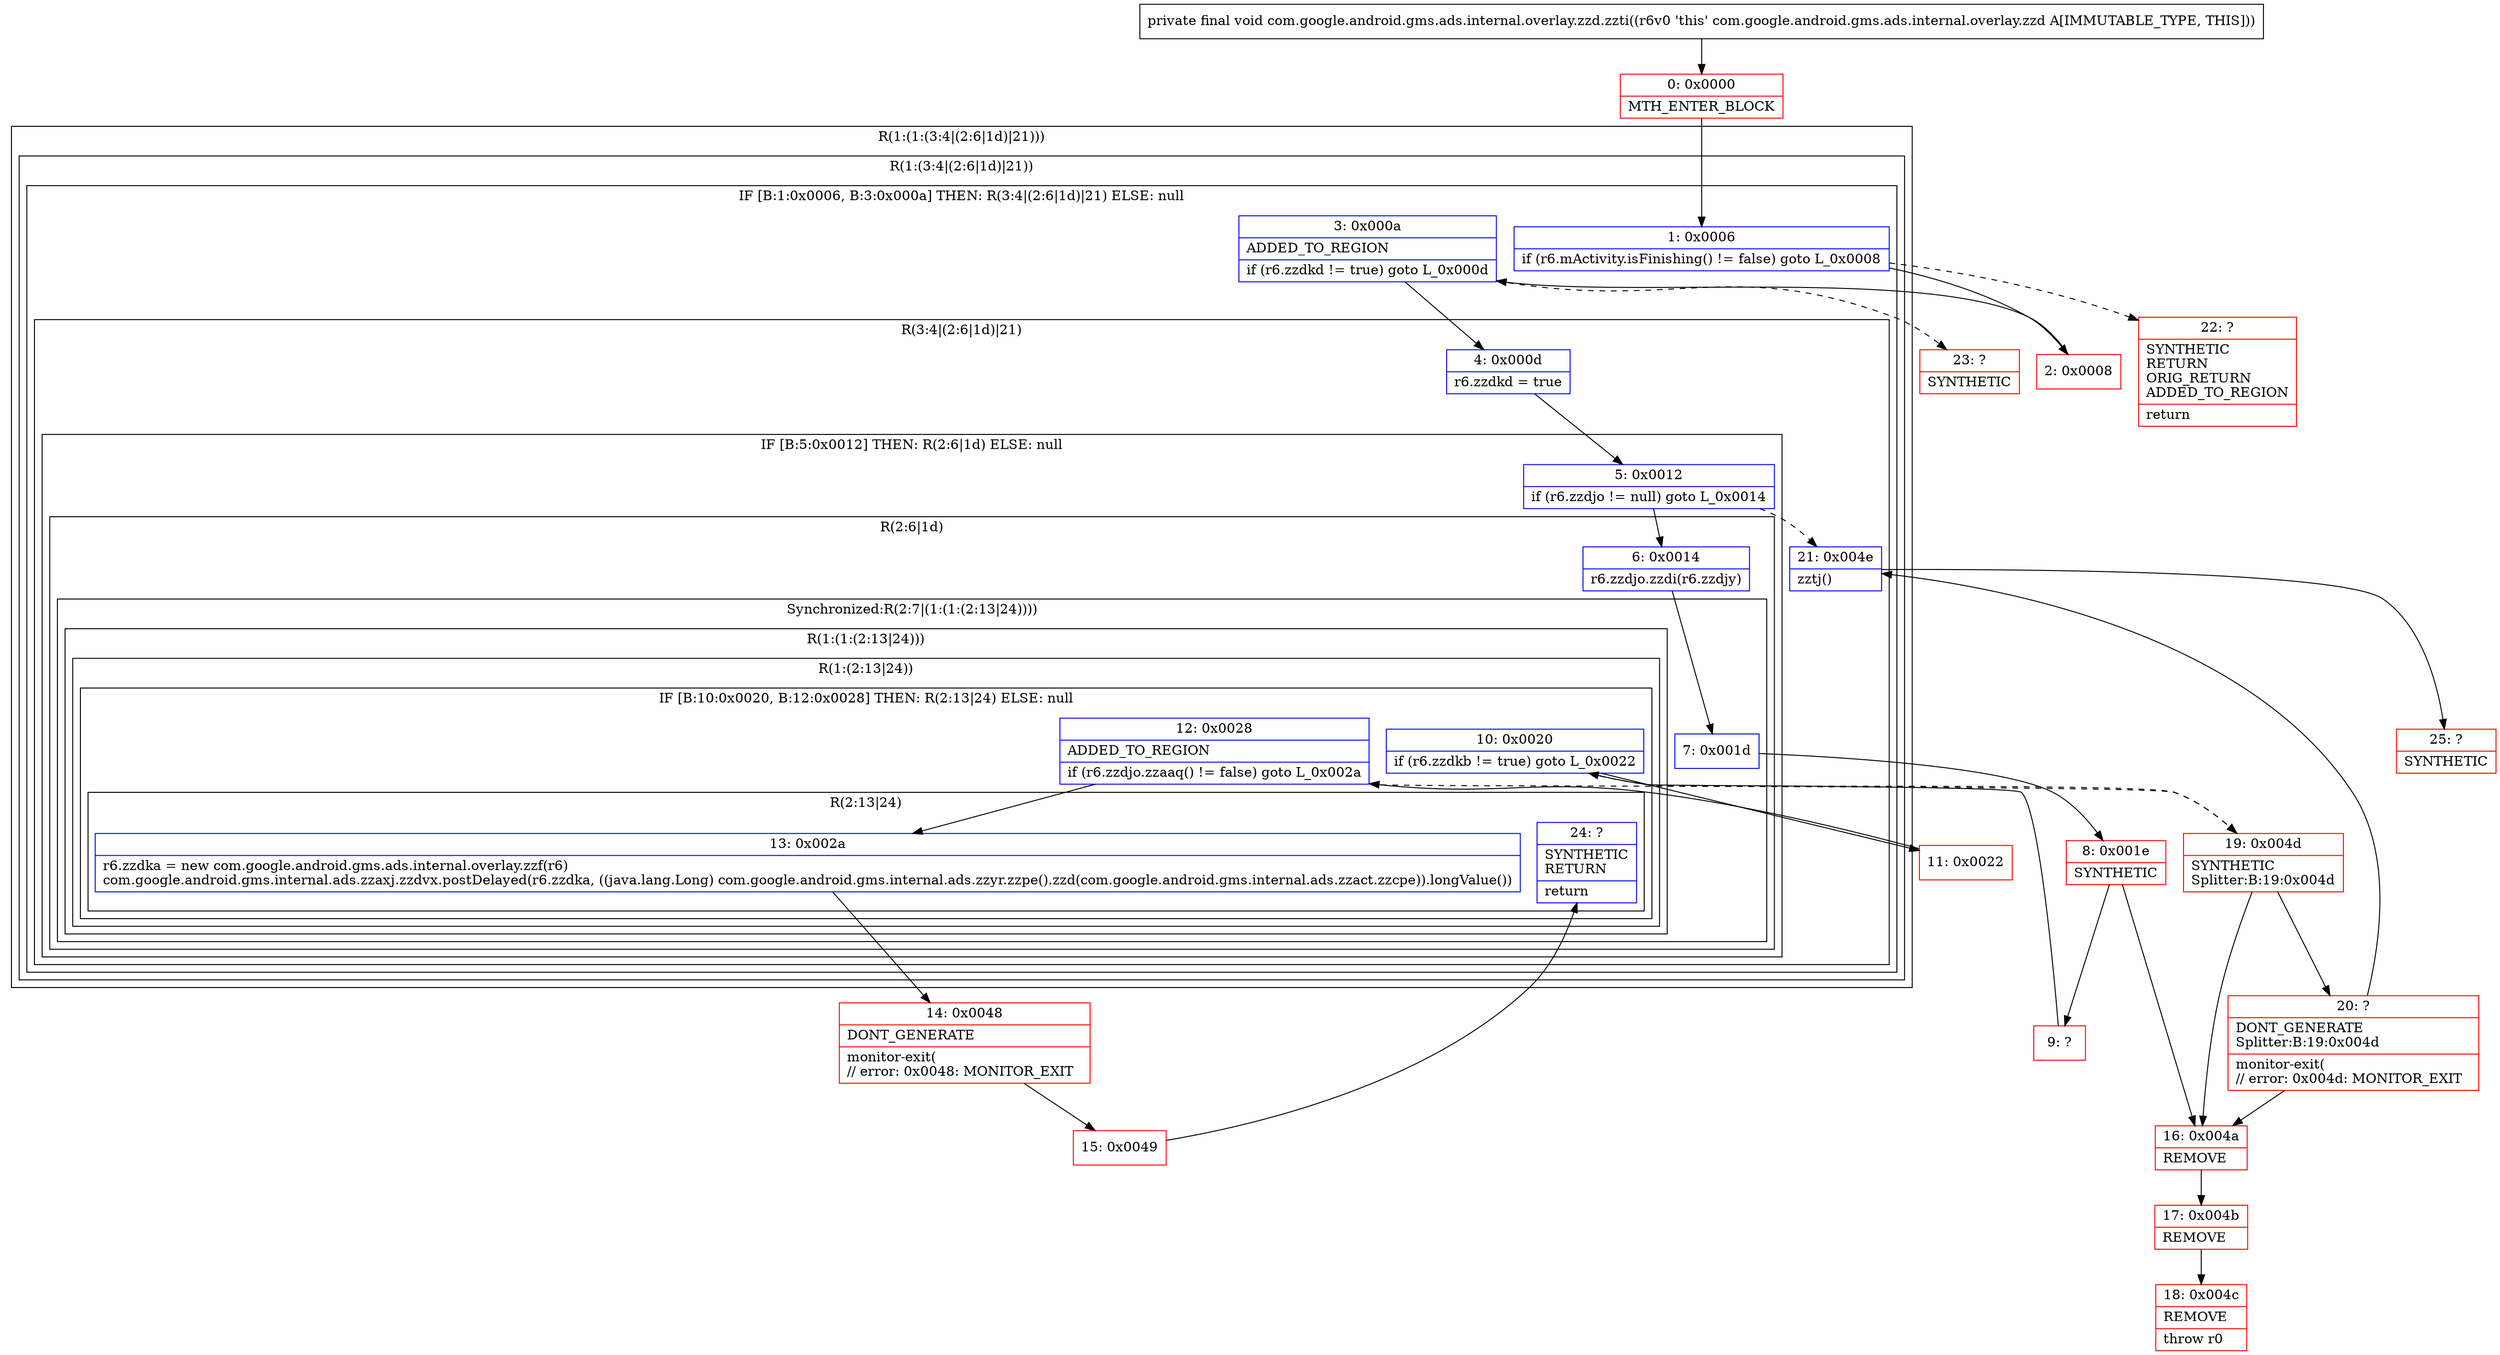 digraph "CFG forcom.google.android.gms.ads.internal.overlay.zzd.zzti()V" {
subgraph cluster_Region_189518657 {
label = "R(1:(1:(3:4|(2:6|1d)|21)))";
node [shape=record,color=blue];
subgraph cluster_Region_1971809382 {
label = "R(1:(3:4|(2:6|1d)|21))";
node [shape=record,color=blue];
subgraph cluster_IfRegion_791364867 {
label = "IF [B:1:0x0006, B:3:0x000a] THEN: R(3:4|(2:6|1d)|21) ELSE: null";
node [shape=record,color=blue];
Node_1 [shape=record,label="{1\:\ 0x0006|if (r6.mActivity.isFinishing() != false) goto L_0x0008\l}"];
Node_3 [shape=record,label="{3\:\ 0x000a|ADDED_TO_REGION\l|if (r6.zzdkd != true) goto L_0x000d\l}"];
subgraph cluster_Region_164529029 {
label = "R(3:4|(2:6|1d)|21)";
node [shape=record,color=blue];
Node_4 [shape=record,label="{4\:\ 0x000d|r6.zzdkd = true\l}"];
subgraph cluster_IfRegion_1556776998 {
label = "IF [B:5:0x0012] THEN: R(2:6|1d) ELSE: null";
node [shape=record,color=blue];
Node_5 [shape=record,label="{5\:\ 0x0012|if (r6.zzdjo != null) goto L_0x0014\l}"];
subgraph cluster_Region_316681093 {
label = "R(2:6|1d)";
node [shape=record,color=blue];
Node_6 [shape=record,label="{6\:\ 0x0014|r6.zzdjo.zzdi(r6.zzdjy)\l}"];
subgraph cluster_SynchronizedRegion_1729525639 {
label = "Synchronized:R(2:7|(1:(1:(2:13|24))))";
node [shape=record,color=blue];
Node_7 [shape=record,label="{7\:\ 0x001d}"];
subgraph cluster_Region_448336459 {
label = "R(1:(1:(2:13|24)))";
node [shape=record,color=blue];
subgraph cluster_Region_314192514 {
label = "R(1:(2:13|24))";
node [shape=record,color=blue];
subgraph cluster_IfRegion_18190163 {
label = "IF [B:10:0x0020, B:12:0x0028] THEN: R(2:13|24) ELSE: null";
node [shape=record,color=blue];
Node_10 [shape=record,label="{10\:\ 0x0020|if (r6.zzdkb != true) goto L_0x0022\l}"];
Node_12 [shape=record,label="{12\:\ 0x0028|ADDED_TO_REGION\l|if (r6.zzdjo.zzaaq() != false) goto L_0x002a\l}"];
subgraph cluster_Region_1441491641 {
label = "R(2:13|24)";
node [shape=record,color=blue];
Node_13 [shape=record,label="{13\:\ 0x002a|r6.zzdka = new com.google.android.gms.ads.internal.overlay.zzf(r6)\lcom.google.android.gms.internal.ads.zzaxj.zzdvx.postDelayed(r6.zzdka, ((java.lang.Long) com.google.android.gms.internal.ads.zzyr.zzpe().zzd(com.google.android.gms.internal.ads.zzact.zzcpe)).longValue())\l}"];
Node_24 [shape=record,label="{24\:\ ?|SYNTHETIC\lRETURN\l|return\l}"];
}
}
}
}
}
}
}
Node_21 [shape=record,label="{21\:\ 0x004e|zztj()\l}"];
}
}
}
}
Node_0 [shape=record,color=red,label="{0\:\ 0x0000|MTH_ENTER_BLOCK\l}"];
Node_2 [shape=record,color=red,label="{2\:\ 0x0008}"];
Node_8 [shape=record,color=red,label="{8\:\ 0x001e|SYNTHETIC\l}"];
Node_9 [shape=record,color=red,label="{9\:\ ?}"];
Node_11 [shape=record,color=red,label="{11\:\ 0x0022}"];
Node_14 [shape=record,color=red,label="{14\:\ 0x0048|DONT_GENERATE\l|monitor\-exit(\l\/\/ error: 0x0048: MONITOR_EXIT  \l}"];
Node_15 [shape=record,color=red,label="{15\:\ 0x0049}"];
Node_16 [shape=record,color=red,label="{16\:\ 0x004a|REMOVE\l}"];
Node_17 [shape=record,color=red,label="{17\:\ 0x004b|REMOVE\l}"];
Node_18 [shape=record,color=red,label="{18\:\ 0x004c|REMOVE\l|throw r0\l}"];
Node_19 [shape=record,color=red,label="{19\:\ 0x004d|SYNTHETIC\lSplitter:B:19:0x004d\l}"];
Node_20 [shape=record,color=red,label="{20\:\ ?|DONT_GENERATE\lSplitter:B:19:0x004d\l|monitor\-exit(\l\/\/ error: 0x004d: MONITOR_EXIT  \l}"];
Node_22 [shape=record,color=red,label="{22\:\ ?|SYNTHETIC\lRETURN\lORIG_RETURN\lADDED_TO_REGION\l|return\l}"];
Node_23 [shape=record,color=red,label="{23\:\ ?|SYNTHETIC\l}"];
Node_25 [shape=record,color=red,label="{25\:\ ?|SYNTHETIC\l}"];
MethodNode[shape=record,label="{private final void com.google.android.gms.ads.internal.overlay.zzd.zzti((r6v0 'this' com.google.android.gms.ads.internal.overlay.zzd A[IMMUTABLE_TYPE, THIS])) }"];
MethodNode -> Node_0;
Node_1 -> Node_2;
Node_1 -> Node_22[style=dashed];
Node_3 -> Node_4;
Node_3 -> Node_23[style=dashed];
Node_4 -> Node_5;
Node_5 -> Node_6;
Node_5 -> Node_21[style=dashed];
Node_6 -> Node_7;
Node_7 -> Node_8;
Node_10 -> Node_11;
Node_10 -> Node_19[style=dashed];
Node_12 -> Node_13;
Node_12 -> Node_19[style=dashed];
Node_13 -> Node_14;
Node_21 -> Node_25;
Node_0 -> Node_1;
Node_2 -> Node_3;
Node_8 -> Node_9;
Node_8 -> Node_16;
Node_9 -> Node_10;
Node_11 -> Node_12;
Node_14 -> Node_15;
Node_15 -> Node_24;
Node_16 -> Node_17;
Node_17 -> Node_18;
Node_19 -> Node_20;
Node_19 -> Node_16;
Node_20 -> Node_21;
Node_20 -> Node_16;
}

